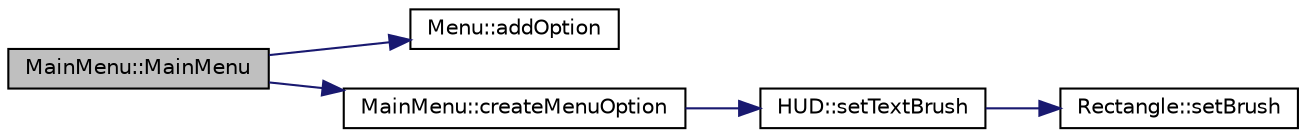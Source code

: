 digraph "MainMenu::MainMenu"
{
 // LATEX_PDF_SIZE
  bgcolor="transparent";
  edge [fontname="Helvetica",fontsize="10",labelfontname="Helvetica",labelfontsize="10"];
  node [fontname="Helvetica",fontsize="10",shape=record];
  rankdir="LR";
  Node1 [label="MainMenu::MainMenu",height=0.2,width=0.4,color="black", fillcolor="grey75", style="filled", fontcolor="black",tooltip=" "];
  Node1 -> Node2 [color="midnightblue",fontsize="10",style="solid",fontname="Helvetica"];
  Node2 [label="Menu::addOption",height=0.2,width=0.4,color="black",URL="$d8/ddb/classMenu.html#ab13d4c4ecac9afc2dbb175c22fd3c7e5",tooltip=" "];
  Node1 -> Node3 [color="midnightblue",fontsize="10",style="solid",fontname="Helvetica"];
  Node3 [label="MainMenu::createMenuOption",height=0.2,width=0.4,color="black",URL="$d9/d0a/classMainMenu.html#a06f72f049c7a2ed6b2e35866e7b84302",tooltip=" "];
  Node3 -> Node4 [color="midnightblue",fontsize="10",style="solid",fontname="Helvetica"];
  Node4 [label="HUD::setTextBrush",height=0.2,width=0.4,color="black",URL="$d0/df0/classHUD.html#aff6854c25f96fa4062996d9a8fb9d848",tooltip=" "];
  Node4 -> Node5 [color="midnightblue",fontsize="10",style="solid",fontname="Helvetica"];
  Node5 [label="Rectangle::setBrush",height=0.2,width=0.4,color="black",URL="$de/d00/classRectangle.html#a53cffcd82f9e11f78939dda79c1e18ad",tooltip=" "];
}
